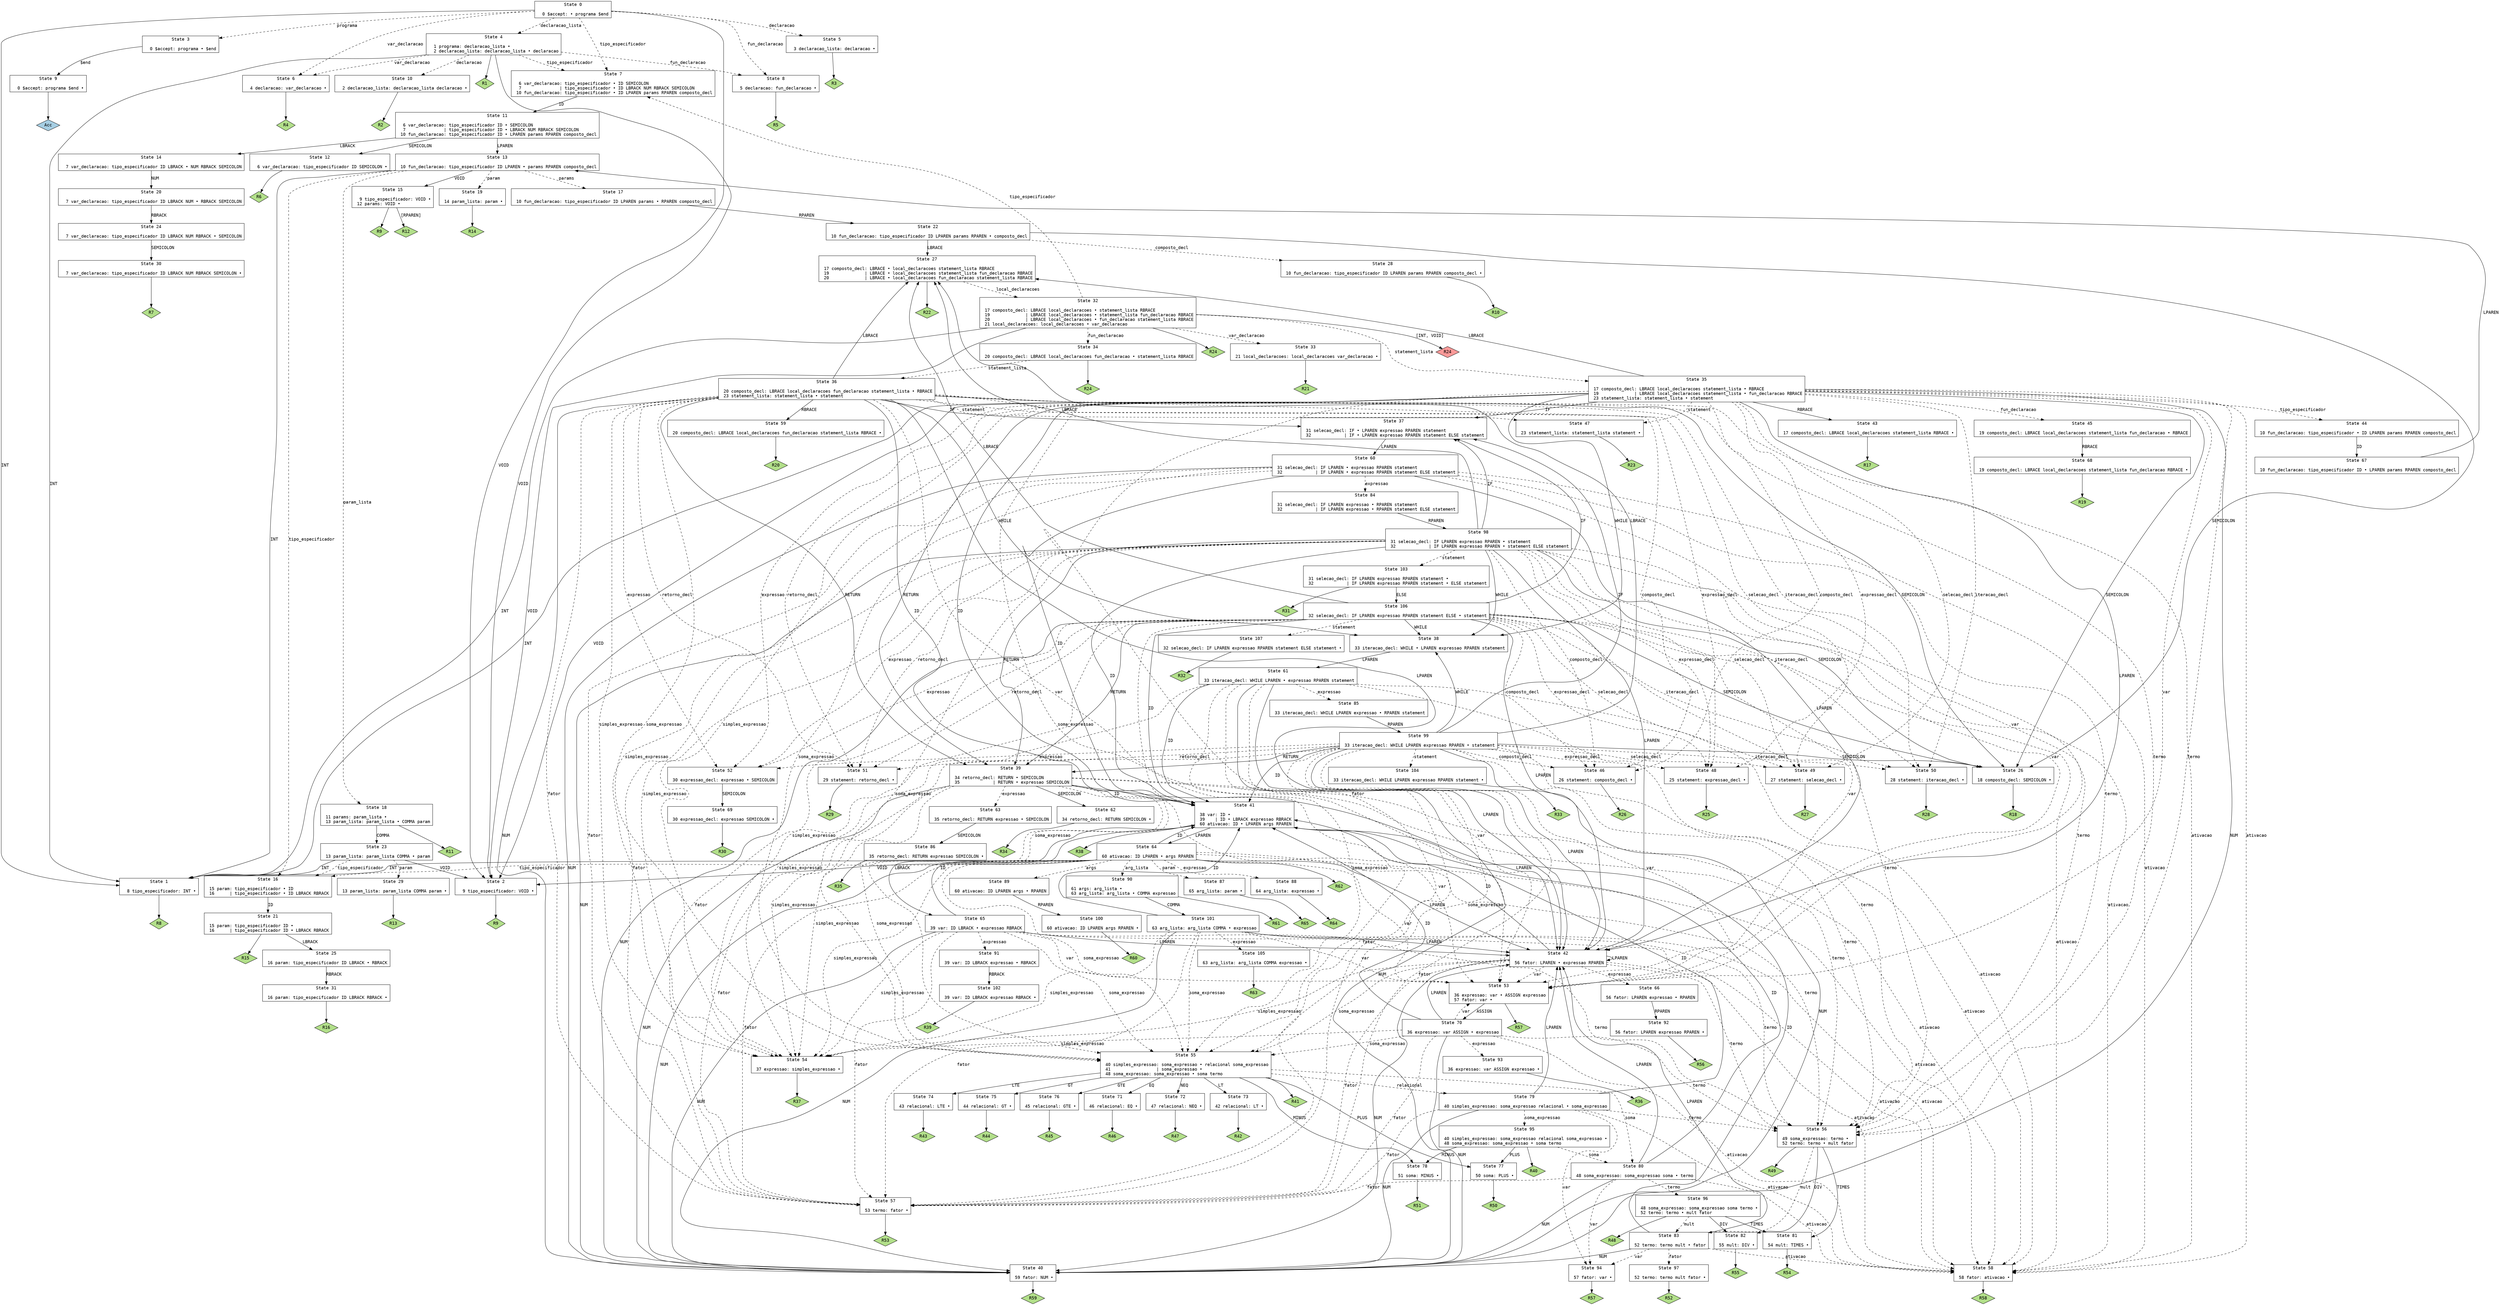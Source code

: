 // Generated by GNU Bison 3.8.2.
// Report bugs to <bug-bison@gnu.org>.
// Home page: <https://www.gnu.org/software/bison/>.

digraph "parser/parser.y"
{
  node [fontname = courier, shape = box, colorscheme = paired6]
  edge [fontname = courier]

  0 [label="State 0\n\l  0 $accept: • programa $end\l"]
  0 -> 1 [style=solid label="INT"]
  0 -> 2 [style=solid label="VOID"]
  0 -> 3 [style=dashed label="programa"]
  0 -> 4 [style=dashed label="declaracao_lista"]
  0 -> 5 [style=dashed label="declaracao"]
  0 -> 6 [style=dashed label="var_declaracao"]
  0 -> 7 [style=dashed label="tipo_especificador"]
  0 -> 8 [style=dashed label="fun_declaracao"]
  1 [label="State 1\n\l  8 tipo_especificador: INT •\l"]
  1 -> "1R8" [style=solid]
 "1R8" [label="R8", fillcolor=3, shape=diamond, style=filled]
  2 [label="State 2\n\l  9 tipo_especificador: VOID •\l"]
  2 -> "2R9" [style=solid]
 "2R9" [label="R9", fillcolor=3, shape=diamond, style=filled]
  3 [label="State 3\n\l  0 $accept: programa • $end\l"]
  3 -> 9 [style=solid label="$end"]
  4 [label="State 4\n\l  1 programa: declaracao_lista •\l  2 declaracao_lista: declaracao_lista • declaracao\l"]
  4 -> 1 [style=solid label="INT"]
  4 -> 2 [style=solid label="VOID"]
  4 -> 10 [style=dashed label="declaracao"]
  4 -> 6 [style=dashed label="var_declaracao"]
  4 -> 7 [style=dashed label="tipo_especificador"]
  4 -> 8 [style=dashed label="fun_declaracao"]
  4 -> "4R1" [style=solid]
 "4R1" [label="R1", fillcolor=3, shape=diamond, style=filled]
  5 [label="State 5\n\l  3 declaracao_lista: declaracao •\l"]
  5 -> "5R3" [style=solid]
 "5R3" [label="R3", fillcolor=3, shape=diamond, style=filled]
  6 [label="State 6\n\l  4 declaracao: var_declaracao •\l"]
  6 -> "6R4" [style=solid]
 "6R4" [label="R4", fillcolor=3, shape=diamond, style=filled]
  7 [label="State 7\n\l  6 var_declaracao: tipo_especificador • ID SEMICOLON\l  7               | tipo_especificador • ID LBRACK NUM RBRACK SEMICOLON\l 10 fun_declaracao: tipo_especificador • ID LPAREN params RPAREN composto_decl\l"]
  7 -> 11 [style=solid label="ID"]
  8 [label="State 8\n\l  5 declaracao: fun_declaracao •\l"]
  8 -> "8R5" [style=solid]
 "8R5" [label="R5", fillcolor=3, shape=diamond, style=filled]
  9 [label="State 9\n\l  0 $accept: programa $end •\l"]
  9 -> "9R0" [style=solid]
 "9R0" [label="Acc", fillcolor=1, shape=diamond, style=filled]
  10 [label="State 10\n\l  2 declaracao_lista: declaracao_lista declaracao •\l"]
  10 -> "10R2" [style=solid]
 "10R2" [label="R2", fillcolor=3, shape=diamond, style=filled]
  11 [label="State 11\n\l  6 var_declaracao: tipo_especificador ID • SEMICOLON\l  7               | tipo_especificador ID • LBRACK NUM RBRACK SEMICOLON\l 10 fun_declaracao: tipo_especificador ID • LPAREN params RPAREN composto_decl\l"]
  11 -> 12 [style=solid label="SEMICOLON"]
  11 -> 13 [style=solid label="LPAREN"]
  11 -> 14 [style=solid label="LBRACK"]
  12 [label="State 12\n\l  6 var_declaracao: tipo_especificador ID SEMICOLON •\l"]
  12 -> "12R6" [style=solid]
 "12R6" [label="R6", fillcolor=3, shape=diamond, style=filled]
  13 [label="State 13\n\l 10 fun_declaracao: tipo_especificador ID LPAREN • params RPAREN composto_decl\l"]
  13 -> 1 [style=solid label="INT"]
  13 -> 15 [style=solid label="VOID"]
  13 -> 16 [style=dashed label="tipo_especificador"]
  13 -> 17 [style=dashed label="params"]
  13 -> 18 [style=dashed label="param_lista"]
  13 -> 19 [style=dashed label="param"]
  14 [label="State 14\n\l  7 var_declaracao: tipo_especificador ID LBRACK • NUM RBRACK SEMICOLON\l"]
  14 -> 20 [style=solid label="NUM"]
  15 [label="State 15\n\l  9 tipo_especificador: VOID •\l 12 params: VOID •\l"]
  15 -> "15R9" [style=solid]
 "15R9" [label="R9", fillcolor=3, shape=diamond, style=filled]
  15 -> "15R12" [label="[RPAREN]", style=solid]
 "15R12" [label="R12", fillcolor=3, shape=diamond, style=filled]
  16 [label="State 16\n\l 15 param: tipo_especificador • ID\l 16      | tipo_especificador • ID LBRACK RBRACK\l"]
  16 -> 21 [style=solid label="ID"]
  17 [label="State 17\n\l 10 fun_declaracao: tipo_especificador ID LPAREN params • RPAREN composto_decl\l"]
  17 -> 22 [style=solid label="RPAREN"]
  18 [label="State 18\n\l 11 params: param_lista •\l 13 param_lista: param_lista • COMMA param\l"]
  18 -> 23 [style=solid label="COMMA"]
  18 -> "18R11" [style=solid]
 "18R11" [label="R11", fillcolor=3, shape=diamond, style=filled]
  19 [label="State 19\n\l 14 param_lista: param •\l"]
  19 -> "19R14" [style=solid]
 "19R14" [label="R14", fillcolor=3, shape=diamond, style=filled]
  20 [label="State 20\n\l  7 var_declaracao: tipo_especificador ID LBRACK NUM • RBRACK SEMICOLON\l"]
  20 -> 24 [style=solid label="RBRACK"]
  21 [label="State 21\n\l 15 param: tipo_especificador ID •\l 16      | tipo_especificador ID • LBRACK RBRACK\l"]
  21 -> 25 [style=solid label="LBRACK"]
  21 -> "21R15" [style=solid]
 "21R15" [label="R15", fillcolor=3, shape=diamond, style=filled]
  22 [label="State 22\n\l 10 fun_declaracao: tipo_especificador ID LPAREN params RPAREN • composto_decl\l"]
  22 -> 26 [style=solid label="SEMICOLON"]
  22 -> 27 [style=solid label="LBRACE"]
  22 -> 28 [style=dashed label="composto_decl"]
  23 [label="State 23\n\l 13 param_lista: param_lista COMMA • param\l"]
  23 -> 1 [style=solid label="INT"]
  23 -> 2 [style=solid label="VOID"]
  23 -> 16 [style=dashed label="tipo_especificador"]
  23 -> 29 [style=dashed label="param"]
  24 [label="State 24\n\l  7 var_declaracao: tipo_especificador ID LBRACK NUM RBRACK • SEMICOLON\l"]
  24 -> 30 [style=solid label="SEMICOLON"]
  25 [label="State 25\n\l 16 param: tipo_especificador ID LBRACK • RBRACK\l"]
  25 -> 31 [style=solid label="RBRACK"]
  26 [label="State 26\n\l 18 composto_decl: SEMICOLON •\l"]
  26 -> "26R18" [style=solid]
 "26R18" [label="R18", fillcolor=3, shape=diamond, style=filled]
  27 [label="State 27\n\l 17 composto_decl: LBRACE • local_declaracoes statement_lista RBRACE\l 19              | LBRACE • local_declaracoes statement_lista fun_declaracao RBRACE\l 20              | LBRACE • local_declaracoes fun_declaracao statement_lista RBRACE\l"]
  27 -> 32 [style=dashed label="local_declaracoes"]
  27 -> "27R22" [style=solid]
 "27R22" [label="R22", fillcolor=3, shape=diamond, style=filled]
  28 [label="State 28\n\l 10 fun_declaracao: tipo_especificador ID LPAREN params RPAREN composto_decl •\l"]
  28 -> "28R10" [style=solid]
 "28R10" [label="R10", fillcolor=3, shape=diamond, style=filled]
  29 [label="State 29\n\l 13 param_lista: param_lista COMMA param •\l"]
  29 -> "29R13" [style=solid]
 "29R13" [label="R13", fillcolor=3, shape=diamond, style=filled]
  30 [label="State 30\n\l  7 var_declaracao: tipo_especificador ID LBRACK NUM RBRACK SEMICOLON •\l"]
  30 -> "30R7" [style=solid]
 "30R7" [label="R7", fillcolor=3, shape=diamond, style=filled]
  31 [label="State 31\n\l 16 param: tipo_especificador ID LBRACK RBRACK •\l"]
  31 -> "31R16" [style=solid]
 "31R16" [label="R16", fillcolor=3, shape=diamond, style=filled]
  32 [label="State 32\n\l 17 composto_decl: LBRACE local_declaracoes • statement_lista RBRACE\l 19              | LBRACE local_declaracoes • statement_lista fun_declaracao RBRACE\l 20              | LBRACE local_declaracoes • fun_declaracao statement_lista RBRACE\l 21 local_declaracoes: local_declaracoes • var_declaracao\l"]
  32 -> 1 [style=solid label="INT"]
  32 -> 2 [style=solid label="VOID"]
  32 -> 33 [style=dashed label="var_declaracao"]
  32 -> 7 [style=dashed label="tipo_especificador"]
  32 -> 34 [style=dashed label="fun_declaracao"]
  32 -> 35 [style=dashed label="statement_lista"]
  32 -> "32R24d" [label="[INT, VOID]", style=solid]
 "32R24d" [label="R24", fillcolor=5, shape=diamond, style=filled]
  32 -> "32R24" [style=solid]
 "32R24" [label="R24", fillcolor=3, shape=diamond, style=filled]
  33 [label="State 33\n\l 21 local_declaracoes: local_declaracoes var_declaracao •\l"]
  33 -> "33R21" [style=solid]
 "33R21" [label="R21", fillcolor=3, shape=diamond, style=filled]
  34 [label="State 34\n\l 20 composto_decl: LBRACE local_declaracoes fun_declaracao • statement_lista RBRACE\l"]
  34 -> 36 [style=dashed label="statement_lista"]
  34 -> "34R24" [style=solid]
 "34R24" [label="R24", fillcolor=3, shape=diamond, style=filled]
  35 [label="State 35\n\l 17 composto_decl: LBRACE local_declaracoes statement_lista • RBRACE\l 19              | LBRACE local_declaracoes statement_lista • fun_declaracao RBRACE\l 23 statement_lista: statement_lista • statement\l"]
  35 -> 37 [style=solid label="IF"]
  35 -> 38 [style=solid label="WHILE"]
  35 -> 39 [style=solid label="RETURN"]
  35 -> 1 [style=solid label="INT"]
  35 -> 2 [style=solid label="VOID"]
  35 -> 40 [style=solid label="NUM"]
  35 -> 41 [style=solid label="ID"]
  35 -> 26 [style=solid label="SEMICOLON"]
  35 -> 42 [style=solid label="LPAREN"]
  35 -> 27 [style=solid label="LBRACE"]
  35 -> 43 [style=solid label="RBRACE"]
  35 -> 44 [style=dashed label="tipo_especificador"]
  35 -> 45 [style=dashed label="fun_declaracao"]
  35 -> 46 [style=dashed label="composto_decl"]
  35 -> 47 [style=dashed label="statement"]
  35 -> 48 [style=dashed label="expressao_decl"]
  35 -> 49 [style=dashed label="selecao_decl"]
  35 -> 50 [style=dashed label="iteracao_decl"]
  35 -> 51 [style=dashed label="retorno_decl"]
  35 -> 52 [style=dashed label="expressao"]
  35 -> 53 [style=dashed label="var"]
  35 -> 54 [style=dashed label="simples_expressao"]
  35 -> 55 [style=dashed label="soma_expressao"]
  35 -> 56 [style=dashed label="termo"]
  35 -> 57 [style=dashed label="fator"]
  35 -> 58 [style=dashed label="ativacao"]
  36 [label="State 36\n\l 20 composto_decl: LBRACE local_declaracoes fun_declaracao statement_lista • RBRACE\l 23 statement_lista: statement_lista • statement\l"]
  36 -> 37 [style=solid label="IF"]
  36 -> 38 [style=solid label="WHILE"]
  36 -> 39 [style=solid label="RETURN"]
  36 -> 40 [style=solid label="NUM"]
  36 -> 41 [style=solid label="ID"]
  36 -> 26 [style=solid label="SEMICOLON"]
  36 -> 42 [style=solid label="LPAREN"]
  36 -> 27 [style=solid label="LBRACE"]
  36 -> 59 [style=solid label="RBRACE"]
  36 -> 46 [style=dashed label="composto_decl"]
  36 -> 47 [style=dashed label="statement"]
  36 -> 48 [style=dashed label="expressao_decl"]
  36 -> 49 [style=dashed label="selecao_decl"]
  36 -> 50 [style=dashed label="iteracao_decl"]
  36 -> 51 [style=dashed label="retorno_decl"]
  36 -> 52 [style=dashed label="expressao"]
  36 -> 53 [style=dashed label="var"]
  36 -> 54 [style=dashed label="simples_expressao"]
  36 -> 55 [style=dashed label="soma_expressao"]
  36 -> 56 [style=dashed label="termo"]
  36 -> 57 [style=dashed label="fator"]
  36 -> 58 [style=dashed label="ativacao"]
  37 [label="State 37\n\l 31 selecao_decl: IF • LPAREN expressao RPAREN statement\l 32             | IF • LPAREN expressao RPAREN statement ELSE statement\l"]
  37 -> 60 [style=solid label="LPAREN"]
  38 [label="State 38\n\l 33 iteracao_decl: WHILE • LPAREN expressao RPAREN statement\l"]
  38 -> 61 [style=solid label="LPAREN"]
  39 [label="State 39\n\l 34 retorno_decl: RETURN • SEMICOLON\l 35             | RETURN • expressao SEMICOLON\l"]
  39 -> 40 [style=solid label="NUM"]
  39 -> 41 [style=solid label="ID"]
  39 -> 62 [style=solid label="SEMICOLON"]
  39 -> 42 [style=solid label="LPAREN"]
  39 -> 63 [style=dashed label="expressao"]
  39 -> 53 [style=dashed label="var"]
  39 -> 54 [style=dashed label="simples_expressao"]
  39 -> 55 [style=dashed label="soma_expressao"]
  39 -> 56 [style=dashed label="termo"]
  39 -> 57 [style=dashed label="fator"]
  39 -> 58 [style=dashed label="ativacao"]
  40 [label="State 40\n\l 59 fator: NUM •\l"]
  40 -> "40R59" [style=solid]
 "40R59" [label="R59", fillcolor=3, shape=diamond, style=filled]
  41 [label="State 41\n\l 38 var: ID •\l 39    | ID • LBRACK expressao RBRACK\l 60 ativacao: ID • LPAREN args RPAREN\l"]
  41 -> 64 [style=solid label="LPAREN"]
  41 -> 65 [style=solid label="LBRACK"]
  41 -> "41R38" [style=solid]
 "41R38" [label="R38", fillcolor=3, shape=diamond, style=filled]
  42 [label="State 42\n\l 56 fator: LPAREN • expressao RPAREN\l"]
  42 -> 40 [style=solid label="NUM"]
  42 -> 41 [style=solid label="ID"]
  42 -> 42 [style=solid label="LPAREN"]
  42 -> 66 [style=dashed label="expressao"]
  42 -> 53 [style=dashed label="var"]
  42 -> 54 [style=dashed label="simples_expressao"]
  42 -> 55 [style=dashed label="soma_expressao"]
  42 -> 56 [style=dashed label="termo"]
  42 -> 57 [style=dashed label="fator"]
  42 -> 58 [style=dashed label="ativacao"]
  43 [label="State 43\n\l 17 composto_decl: LBRACE local_declaracoes statement_lista RBRACE •\l"]
  43 -> "43R17" [style=solid]
 "43R17" [label="R17", fillcolor=3, shape=diamond, style=filled]
  44 [label="State 44\n\l 10 fun_declaracao: tipo_especificador • ID LPAREN params RPAREN composto_decl\l"]
  44 -> 67 [style=solid label="ID"]
  45 [label="State 45\n\l 19 composto_decl: LBRACE local_declaracoes statement_lista fun_declaracao • RBRACE\l"]
  45 -> 68 [style=solid label="RBRACE"]
  46 [label="State 46\n\l 26 statement: composto_decl •\l"]
  46 -> "46R26" [style=solid]
 "46R26" [label="R26", fillcolor=3, shape=diamond, style=filled]
  47 [label="State 47\n\l 23 statement_lista: statement_lista statement •\l"]
  47 -> "47R23" [style=solid]
 "47R23" [label="R23", fillcolor=3, shape=diamond, style=filled]
  48 [label="State 48\n\l 25 statement: expressao_decl •\l"]
  48 -> "48R25" [style=solid]
 "48R25" [label="R25", fillcolor=3, shape=diamond, style=filled]
  49 [label="State 49\n\l 27 statement: selecao_decl •\l"]
  49 -> "49R27" [style=solid]
 "49R27" [label="R27", fillcolor=3, shape=diamond, style=filled]
  50 [label="State 50\n\l 28 statement: iteracao_decl •\l"]
  50 -> "50R28" [style=solid]
 "50R28" [label="R28", fillcolor=3, shape=diamond, style=filled]
  51 [label="State 51\n\l 29 statement: retorno_decl •\l"]
  51 -> "51R29" [style=solid]
 "51R29" [label="R29", fillcolor=3, shape=diamond, style=filled]
  52 [label="State 52\n\l 30 expressao_decl: expressao • SEMICOLON\l"]
  52 -> 69 [style=solid label="SEMICOLON"]
  53 [label="State 53\n\l 36 expressao: var • ASSIGN expressao\l 57 fator: var •\l"]
  53 -> 70 [style=solid label="ASSIGN"]
  53 -> "53R57" [style=solid]
 "53R57" [label="R57", fillcolor=3, shape=diamond, style=filled]
  54 [label="State 54\n\l 37 expressao: simples_expressao •\l"]
  54 -> "54R37" [style=solid]
 "54R37" [label="R37", fillcolor=3, shape=diamond, style=filled]
  55 [label="State 55\n\l 40 simples_expressao: soma_expressao • relacional soma_expressao\l 41                  | soma_expressao •\l 48 soma_expressao: soma_expressao • soma termo\l"]
  55 -> 71 [style=solid label="EQ"]
  55 -> 72 [style=solid label="NEQ"]
  55 -> 73 [style=solid label="LT"]
  55 -> 74 [style=solid label="LTE"]
  55 -> 75 [style=solid label="GT"]
  55 -> 76 [style=solid label="GTE"]
  55 -> 77 [style=solid label="PLUS"]
  55 -> 78 [style=solid label="MINUS"]
  55 -> 79 [style=dashed label="relacional"]
  55 -> 80 [style=dashed label="soma"]
  55 -> "55R41" [style=solid]
 "55R41" [label="R41", fillcolor=3, shape=diamond, style=filled]
  56 [label="State 56\n\l 49 soma_expressao: termo •\l 52 termo: termo • mult fator\l"]
  56 -> 81 [style=solid label="TIMES"]
  56 -> 82 [style=solid label="DIV"]
  56 -> 83 [style=dashed label="mult"]
  56 -> "56R49" [style=solid]
 "56R49" [label="R49", fillcolor=3, shape=diamond, style=filled]
  57 [label="State 57\n\l 53 termo: fator •\l"]
  57 -> "57R53" [style=solid]
 "57R53" [label="R53", fillcolor=3, shape=diamond, style=filled]
  58 [label="State 58\n\l 58 fator: ativacao •\l"]
  58 -> "58R58" [style=solid]
 "58R58" [label="R58", fillcolor=3, shape=diamond, style=filled]
  59 [label="State 59\n\l 20 composto_decl: LBRACE local_declaracoes fun_declaracao statement_lista RBRACE •\l"]
  59 -> "59R20" [style=solid]
 "59R20" [label="R20", fillcolor=3, shape=diamond, style=filled]
  60 [label="State 60\n\l 31 selecao_decl: IF LPAREN • expressao RPAREN statement\l 32             | IF LPAREN • expressao RPAREN statement ELSE statement\l"]
  60 -> 40 [style=solid label="NUM"]
  60 -> 41 [style=solid label="ID"]
  60 -> 42 [style=solid label="LPAREN"]
  60 -> 84 [style=dashed label="expressao"]
  60 -> 53 [style=dashed label="var"]
  60 -> 54 [style=dashed label="simples_expressao"]
  60 -> 55 [style=dashed label="soma_expressao"]
  60 -> 56 [style=dashed label="termo"]
  60 -> 57 [style=dashed label="fator"]
  60 -> 58 [style=dashed label="ativacao"]
  61 [label="State 61\n\l 33 iteracao_decl: WHILE LPAREN • expressao RPAREN statement\l"]
  61 -> 40 [style=solid label="NUM"]
  61 -> 41 [style=solid label="ID"]
  61 -> 42 [style=solid label="LPAREN"]
  61 -> 85 [style=dashed label="expressao"]
  61 -> 53 [style=dashed label="var"]
  61 -> 54 [style=dashed label="simples_expressao"]
  61 -> 55 [style=dashed label="soma_expressao"]
  61 -> 56 [style=dashed label="termo"]
  61 -> 57 [style=dashed label="fator"]
  61 -> 58 [style=dashed label="ativacao"]
  62 [label="State 62\n\l 34 retorno_decl: RETURN SEMICOLON •\l"]
  62 -> "62R34" [style=solid]
 "62R34" [label="R34", fillcolor=3, shape=diamond, style=filled]
  63 [label="State 63\n\l 35 retorno_decl: RETURN expressao • SEMICOLON\l"]
  63 -> 86 [style=solid label="SEMICOLON"]
  64 [label="State 64\n\l 60 ativacao: ID LPAREN • args RPAREN\l"]
  64 -> 1 [style=solid label="INT"]
  64 -> 2 [style=solid label="VOID"]
  64 -> 40 [style=solid label="NUM"]
  64 -> 41 [style=solid label="ID"]
  64 -> 42 [style=solid label="LPAREN"]
  64 -> 16 [style=dashed label="tipo_especificador"]
  64 -> 87 [style=dashed label="param"]
  64 -> 88 [style=dashed label="expressao"]
  64 -> 53 [style=dashed label="var"]
  64 -> 54 [style=dashed label="simples_expressao"]
  64 -> 55 [style=dashed label="soma_expressao"]
  64 -> 56 [style=dashed label="termo"]
  64 -> 57 [style=dashed label="fator"]
  64 -> 58 [style=dashed label="ativacao"]
  64 -> 89 [style=dashed label="args"]
  64 -> 90 [style=dashed label="arg_lista"]
  64 -> "64R62" [style=solid]
 "64R62" [label="R62", fillcolor=3, shape=diamond, style=filled]
  65 [label="State 65\n\l 39 var: ID LBRACK • expressao RBRACK\l"]
  65 -> 40 [style=solid label="NUM"]
  65 -> 41 [style=solid label="ID"]
  65 -> 42 [style=solid label="LPAREN"]
  65 -> 91 [style=dashed label="expressao"]
  65 -> 53 [style=dashed label="var"]
  65 -> 54 [style=dashed label="simples_expressao"]
  65 -> 55 [style=dashed label="soma_expressao"]
  65 -> 56 [style=dashed label="termo"]
  65 -> 57 [style=dashed label="fator"]
  65 -> 58 [style=dashed label="ativacao"]
  66 [label="State 66\n\l 56 fator: LPAREN expressao • RPAREN\l"]
  66 -> 92 [style=solid label="RPAREN"]
  67 [label="State 67\n\l 10 fun_declaracao: tipo_especificador ID • LPAREN params RPAREN composto_decl\l"]
  67 -> 13 [style=solid label="LPAREN"]
  68 [label="State 68\n\l 19 composto_decl: LBRACE local_declaracoes statement_lista fun_declaracao RBRACE •\l"]
  68 -> "68R19" [style=solid]
 "68R19" [label="R19", fillcolor=3, shape=diamond, style=filled]
  69 [label="State 69\n\l 30 expressao_decl: expressao SEMICOLON •\l"]
  69 -> "69R30" [style=solid]
 "69R30" [label="R30", fillcolor=3, shape=diamond, style=filled]
  70 [label="State 70\n\l 36 expressao: var ASSIGN • expressao\l"]
  70 -> 40 [style=solid label="NUM"]
  70 -> 41 [style=solid label="ID"]
  70 -> 42 [style=solid label="LPAREN"]
  70 -> 93 [style=dashed label="expressao"]
  70 -> 53 [style=dashed label="var"]
  70 -> 54 [style=dashed label="simples_expressao"]
  70 -> 55 [style=dashed label="soma_expressao"]
  70 -> 56 [style=dashed label="termo"]
  70 -> 57 [style=dashed label="fator"]
  70 -> 58 [style=dashed label="ativacao"]
  71 [label="State 71\n\l 46 relacional: EQ •\l"]
  71 -> "71R46" [style=solid]
 "71R46" [label="R46", fillcolor=3, shape=diamond, style=filled]
  72 [label="State 72\n\l 47 relacional: NEQ •\l"]
  72 -> "72R47" [style=solid]
 "72R47" [label="R47", fillcolor=3, shape=diamond, style=filled]
  73 [label="State 73\n\l 42 relacional: LT •\l"]
  73 -> "73R42" [style=solid]
 "73R42" [label="R42", fillcolor=3, shape=diamond, style=filled]
  74 [label="State 74\n\l 43 relacional: LTE •\l"]
  74 -> "74R43" [style=solid]
 "74R43" [label="R43", fillcolor=3, shape=diamond, style=filled]
  75 [label="State 75\n\l 44 relacional: GT •\l"]
  75 -> "75R44" [style=solid]
 "75R44" [label="R44", fillcolor=3, shape=diamond, style=filled]
  76 [label="State 76\n\l 45 relacional: GTE •\l"]
  76 -> "76R45" [style=solid]
 "76R45" [label="R45", fillcolor=3, shape=diamond, style=filled]
  77 [label="State 77\n\l 50 soma: PLUS •\l"]
  77 -> "77R50" [style=solid]
 "77R50" [label="R50", fillcolor=3, shape=diamond, style=filled]
  78 [label="State 78\n\l 51 soma: MINUS •\l"]
  78 -> "78R51" [style=solid]
 "78R51" [label="R51", fillcolor=3, shape=diamond, style=filled]
  79 [label="State 79\n\l 40 simples_expressao: soma_expressao relacional • soma_expressao\l"]
  79 -> 40 [style=solid label="NUM"]
  79 -> 41 [style=solid label="ID"]
  79 -> 42 [style=solid label="LPAREN"]
  79 -> 94 [style=dashed label="var"]
  79 -> 95 [style=dashed label="soma_expressao"]
  79 -> 56 [style=dashed label="termo"]
  79 -> 57 [style=dashed label="fator"]
  79 -> 58 [style=dashed label="ativacao"]
  80 [label="State 80\n\l 48 soma_expressao: soma_expressao soma • termo\l"]
  80 -> 40 [style=solid label="NUM"]
  80 -> 41 [style=solid label="ID"]
  80 -> 42 [style=solid label="LPAREN"]
  80 -> 94 [style=dashed label="var"]
  80 -> 96 [style=dashed label="termo"]
  80 -> 57 [style=dashed label="fator"]
  80 -> 58 [style=dashed label="ativacao"]
  81 [label="State 81\n\l 54 mult: TIMES •\l"]
  81 -> "81R54" [style=solid]
 "81R54" [label="R54", fillcolor=3, shape=diamond, style=filled]
  82 [label="State 82\n\l 55 mult: DIV •\l"]
  82 -> "82R55" [style=solid]
 "82R55" [label="R55", fillcolor=3, shape=diamond, style=filled]
  83 [label="State 83\n\l 52 termo: termo mult • fator\l"]
  83 -> 40 [style=solid label="NUM"]
  83 -> 41 [style=solid label="ID"]
  83 -> 42 [style=solid label="LPAREN"]
  83 -> 94 [style=dashed label="var"]
  83 -> 97 [style=dashed label="fator"]
  83 -> 58 [style=dashed label="ativacao"]
  84 [label="State 84\n\l 31 selecao_decl: IF LPAREN expressao • RPAREN statement\l 32             | IF LPAREN expressao • RPAREN statement ELSE statement\l"]
  84 -> 98 [style=solid label="RPAREN"]
  85 [label="State 85\n\l 33 iteracao_decl: WHILE LPAREN expressao • RPAREN statement\l"]
  85 -> 99 [style=solid label="RPAREN"]
  86 [label="State 86\n\l 35 retorno_decl: RETURN expressao SEMICOLON •\l"]
  86 -> "86R35" [style=solid]
 "86R35" [label="R35", fillcolor=3, shape=diamond, style=filled]
  87 [label="State 87\n\l 65 arg_lista: param •\l"]
  87 -> "87R65" [style=solid]
 "87R65" [label="R65", fillcolor=3, shape=diamond, style=filled]
  88 [label="State 88\n\l 64 arg_lista: expressao •\l"]
  88 -> "88R64" [style=solid]
 "88R64" [label="R64", fillcolor=3, shape=diamond, style=filled]
  89 [label="State 89\n\l 60 ativacao: ID LPAREN args • RPAREN\l"]
  89 -> 100 [style=solid label="RPAREN"]
  90 [label="State 90\n\l 61 args: arg_lista •\l 63 arg_lista: arg_lista • COMMA expressao\l"]
  90 -> 101 [style=solid label="COMMA"]
  90 -> "90R61" [style=solid]
 "90R61" [label="R61", fillcolor=3, shape=diamond, style=filled]
  91 [label="State 91\n\l 39 var: ID LBRACK expressao • RBRACK\l"]
  91 -> 102 [style=solid label="RBRACK"]
  92 [label="State 92\n\l 56 fator: LPAREN expressao RPAREN •\l"]
  92 -> "92R56" [style=solid]
 "92R56" [label="R56", fillcolor=3, shape=diamond, style=filled]
  93 [label="State 93\n\l 36 expressao: var ASSIGN expressao •\l"]
  93 -> "93R36" [style=solid]
 "93R36" [label="R36", fillcolor=3, shape=diamond, style=filled]
  94 [label="State 94\n\l 57 fator: var •\l"]
  94 -> "94R57" [style=solid]
 "94R57" [label="R57", fillcolor=3, shape=diamond, style=filled]
  95 [label="State 95\n\l 40 simples_expressao: soma_expressao relacional soma_expressao •\l 48 soma_expressao: soma_expressao • soma termo\l"]
  95 -> 77 [style=solid label="PLUS"]
  95 -> 78 [style=solid label="MINUS"]
  95 -> 80 [style=dashed label="soma"]
  95 -> "95R40" [style=solid]
 "95R40" [label="R40", fillcolor=3, shape=diamond, style=filled]
  96 [label="State 96\n\l 48 soma_expressao: soma_expressao soma termo •\l 52 termo: termo • mult fator\l"]
  96 -> 81 [style=solid label="TIMES"]
  96 -> 82 [style=solid label="DIV"]
  96 -> 83 [style=dashed label="mult"]
  96 -> "96R48" [style=solid]
 "96R48" [label="R48", fillcolor=3, shape=diamond, style=filled]
  97 [label="State 97\n\l 52 termo: termo mult fator •\l"]
  97 -> "97R52" [style=solid]
 "97R52" [label="R52", fillcolor=3, shape=diamond, style=filled]
  98 [label="State 98\n\l 31 selecao_decl: IF LPAREN expressao RPAREN • statement\l 32             | IF LPAREN expressao RPAREN • statement ELSE statement\l"]
  98 -> 37 [style=solid label="IF"]
  98 -> 38 [style=solid label="WHILE"]
  98 -> 39 [style=solid label="RETURN"]
  98 -> 40 [style=solid label="NUM"]
  98 -> 41 [style=solid label="ID"]
  98 -> 26 [style=solid label="SEMICOLON"]
  98 -> 42 [style=solid label="LPAREN"]
  98 -> 27 [style=solid label="LBRACE"]
  98 -> 46 [style=dashed label="composto_decl"]
  98 -> 103 [style=dashed label="statement"]
  98 -> 48 [style=dashed label="expressao_decl"]
  98 -> 49 [style=dashed label="selecao_decl"]
  98 -> 50 [style=dashed label="iteracao_decl"]
  98 -> 51 [style=dashed label="retorno_decl"]
  98 -> 52 [style=dashed label="expressao"]
  98 -> 53 [style=dashed label="var"]
  98 -> 54 [style=dashed label="simples_expressao"]
  98 -> 55 [style=dashed label="soma_expressao"]
  98 -> 56 [style=dashed label="termo"]
  98 -> 57 [style=dashed label="fator"]
  98 -> 58 [style=dashed label="ativacao"]
  99 [label="State 99\n\l 33 iteracao_decl: WHILE LPAREN expressao RPAREN • statement\l"]
  99 -> 37 [style=solid label="IF"]
  99 -> 38 [style=solid label="WHILE"]
  99 -> 39 [style=solid label="RETURN"]
  99 -> 40 [style=solid label="NUM"]
  99 -> 41 [style=solid label="ID"]
  99 -> 26 [style=solid label="SEMICOLON"]
  99 -> 42 [style=solid label="LPAREN"]
  99 -> 27 [style=solid label="LBRACE"]
  99 -> 46 [style=dashed label="composto_decl"]
  99 -> 104 [style=dashed label="statement"]
  99 -> 48 [style=dashed label="expressao_decl"]
  99 -> 49 [style=dashed label="selecao_decl"]
  99 -> 50 [style=dashed label="iteracao_decl"]
  99 -> 51 [style=dashed label="retorno_decl"]
  99 -> 52 [style=dashed label="expressao"]
  99 -> 53 [style=dashed label="var"]
  99 -> 54 [style=dashed label="simples_expressao"]
  99 -> 55 [style=dashed label="soma_expressao"]
  99 -> 56 [style=dashed label="termo"]
  99 -> 57 [style=dashed label="fator"]
  99 -> 58 [style=dashed label="ativacao"]
  100 [label="State 100\n\l 60 ativacao: ID LPAREN args RPAREN •\l"]
  100 -> "100R60" [style=solid]
 "100R60" [label="R60", fillcolor=3, shape=diamond, style=filled]
  101 [label="State 101\n\l 63 arg_lista: arg_lista COMMA • expressao\l"]
  101 -> 40 [style=solid label="NUM"]
  101 -> 41 [style=solid label="ID"]
  101 -> 42 [style=solid label="LPAREN"]
  101 -> 105 [style=dashed label="expressao"]
  101 -> 53 [style=dashed label="var"]
  101 -> 54 [style=dashed label="simples_expressao"]
  101 -> 55 [style=dashed label="soma_expressao"]
  101 -> 56 [style=dashed label="termo"]
  101 -> 57 [style=dashed label="fator"]
  101 -> 58 [style=dashed label="ativacao"]
  102 [label="State 102\n\l 39 var: ID LBRACK expressao RBRACK •\l"]
  102 -> "102R39" [style=solid]
 "102R39" [label="R39", fillcolor=3, shape=diamond, style=filled]
  103 [label="State 103\n\l 31 selecao_decl: IF LPAREN expressao RPAREN statement •\l 32             | IF LPAREN expressao RPAREN statement • ELSE statement\l"]
  103 -> 106 [style=solid label="ELSE"]
  103 -> "103R31" [style=solid]
 "103R31" [label="R31", fillcolor=3, shape=diamond, style=filled]
  104 [label="State 104\n\l 33 iteracao_decl: WHILE LPAREN expressao RPAREN statement •\l"]
  104 -> "104R33" [style=solid]
 "104R33" [label="R33", fillcolor=3, shape=diamond, style=filled]
  105 [label="State 105\n\l 63 arg_lista: arg_lista COMMA expressao •\l"]
  105 -> "105R63" [style=solid]
 "105R63" [label="R63", fillcolor=3, shape=diamond, style=filled]
  106 [label="State 106\n\l 32 selecao_decl: IF LPAREN expressao RPAREN statement ELSE • statement\l"]
  106 -> 37 [style=solid label="IF"]
  106 -> 38 [style=solid label="WHILE"]
  106 -> 39 [style=solid label="RETURN"]
  106 -> 40 [style=solid label="NUM"]
  106 -> 41 [style=solid label="ID"]
  106 -> 26 [style=solid label="SEMICOLON"]
  106 -> 42 [style=solid label="LPAREN"]
  106 -> 27 [style=solid label="LBRACE"]
  106 -> 46 [style=dashed label="composto_decl"]
  106 -> 107 [style=dashed label="statement"]
  106 -> 48 [style=dashed label="expressao_decl"]
  106 -> 49 [style=dashed label="selecao_decl"]
  106 -> 50 [style=dashed label="iteracao_decl"]
  106 -> 51 [style=dashed label="retorno_decl"]
  106 -> 52 [style=dashed label="expressao"]
  106 -> 53 [style=dashed label="var"]
  106 -> 54 [style=dashed label="simples_expressao"]
  106 -> 55 [style=dashed label="soma_expressao"]
  106 -> 56 [style=dashed label="termo"]
  106 -> 57 [style=dashed label="fator"]
  106 -> 58 [style=dashed label="ativacao"]
  107 [label="State 107\n\l 32 selecao_decl: IF LPAREN expressao RPAREN statement ELSE statement •\l"]
  107 -> "107R32" [style=solid]
 "107R32" [label="R32", fillcolor=3, shape=diamond, style=filled]
}
